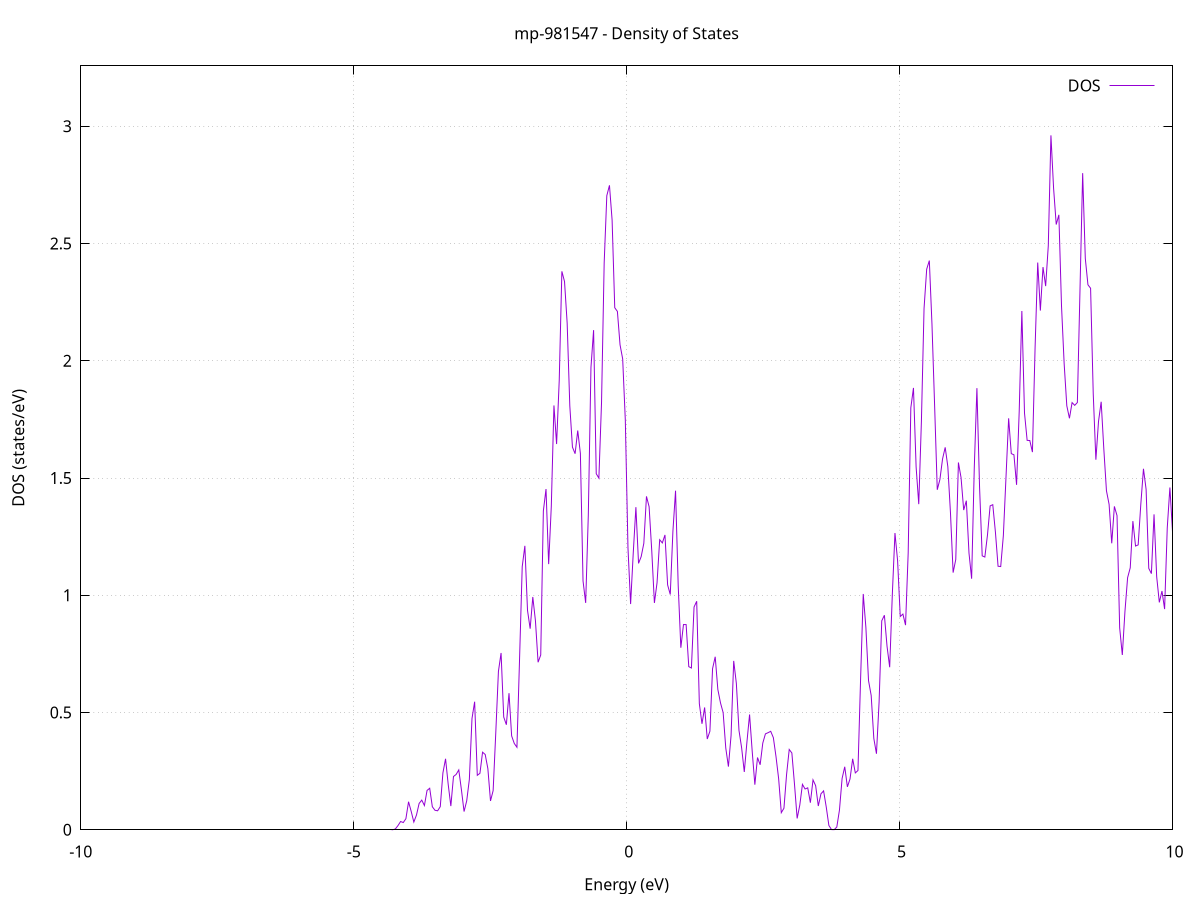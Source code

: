 set title 'mp-981547 - Density of States'
set xlabel 'Energy (eV)'
set ylabel 'DOS (states/eV)'
set grid
set xrange [-10:10]
set yrange [0:3.258]
set xzeroaxis lt -1
set terminal png size 800,600
set output 'mp-981547_dos_gnuplot.png'
plot '-' using 1:2 with lines title 'DOS'
-37.170200 0.000000
-37.121800 0.000000
-37.073400 0.000000
-37.024900 0.000000
-36.976500 0.000000
-36.928100 0.000000
-36.879600 0.000000
-36.831200 0.000000
-36.782800 0.000000
-36.734400 0.000000
-36.685900 0.000000
-36.637500 0.000000
-36.589100 0.000000
-36.540600 0.000000
-36.492200 0.000000
-36.443800 0.000000
-36.395300 0.000000
-36.346900 0.000000
-36.298500 0.000000
-36.250100 0.000000
-36.201600 0.000000
-36.153200 0.000000
-36.104800 0.000000
-36.056300 0.000000
-36.007900 0.000000
-35.959500 0.000000
-35.911000 0.000000
-35.862600 0.000000
-35.814200 0.000000
-35.765800 0.000000
-35.717300 0.000000
-35.668900 0.000000
-35.620500 0.000000
-35.572000 0.000000
-35.523600 0.000000
-35.475200 0.000000
-35.426700 0.000000
-35.378300 0.000000
-35.329900 0.000000
-35.281500 0.000000
-35.233000 0.000000
-35.184600 0.000000
-35.136200 0.000000
-35.087700 0.000000
-35.039300 0.000000
-34.990900 0.000000
-34.942400 0.000000
-34.894000 0.000000
-34.845600 0.000000
-34.797100 0.000000
-34.748700 0.000000
-34.700300 0.000000
-34.651900 0.000000
-34.603400 0.000000
-34.555000 0.000000
-34.506600 0.000000
-34.458100 0.000000
-34.409700 0.000000
-34.361300 0.000000
-34.312800 0.000000
-34.264400 0.000000
-34.216000 0.000000
-34.167600 0.000000
-34.119100 0.000000
-34.070700 0.000000
-34.022300 0.000000
-33.973800 0.000000
-33.925400 0.000000
-33.877000 0.000000
-33.828500 0.000000
-33.780100 0.000000
-33.731700 0.000000
-33.683300 0.000000
-33.634800 0.000000
-33.586400 0.000000
-33.538000 0.000000
-33.489500 0.000000
-33.441100 0.000000
-33.392700 0.000000
-33.344200 0.000000
-33.295800 0.000000
-33.247400 0.000000
-33.199000 0.000000
-33.150500 0.000000
-33.102100 0.000000
-33.053700 0.000000
-33.005200 0.000000
-32.956800 0.000000
-32.908400 0.000000
-32.859900 0.002200
-32.811500 0.101900
-32.763100 1.271900
-32.714700 6.368600
-32.666200 15.196900
-32.617800 13.984200
-32.569400 4.047000
-32.520900 0.318100
-32.472500 0.005800
-32.424100 0.000000
-32.375600 0.000000
-32.327200 0.000000
-32.278800 0.000000
-32.230300 0.000000
-32.181900 0.000000
-32.133500 0.000000
-32.085100 0.000000
-32.036600 0.000000
-31.988200 0.000000
-31.939800 0.000000
-31.891300 0.000000
-31.842900 0.000000
-31.794500 0.000000
-31.746000 0.000000
-31.697600 0.000000
-31.649200 0.000000
-31.600800 0.000000
-31.552300 0.000000
-31.503900 0.000000
-31.455500 0.000000
-31.407000 0.000000
-31.358600 0.000000
-31.310200 0.000000
-31.261700 0.000000
-31.213300 0.000000
-31.164900 0.000000
-31.116500 0.000000
-31.068000 0.000000
-31.019600 0.000000
-30.971200 0.000000
-30.922700 0.000000
-30.874300 0.000000
-30.825900 0.000000
-30.777400 0.000000
-30.729000 0.000000
-30.680600 0.000000
-30.632200 0.000000
-30.583700 0.000000
-30.535300 0.000000
-30.486900 0.000000
-30.438400 0.000000
-30.390000 0.000000
-30.341600 0.000000
-30.293100 0.000000
-30.244700 0.000000
-30.196300 0.000000
-30.147800 0.000000
-30.099400 0.000000
-30.051000 0.000000
-30.002600 0.000000
-29.954100 0.000000
-29.905700 0.000000
-29.857300 0.000000
-29.808800 0.000000
-29.760400 0.000000
-29.712000 0.000000
-29.663500 0.000000
-29.615100 0.000000
-29.566700 0.000000
-29.518300 0.000000
-29.469800 0.000000
-29.421400 0.000000
-29.373000 0.000000
-29.324500 0.000000
-29.276100 0.000000
-29.227700 0.000000
-29.179200 0.000000
-29.130800 0.000000
-29.082400 0.000000
-29.034000 0.000000
-28.985500 0.000000
-28.937100 0.000000
-28.888700 0.000000
-28.840200 0.000000
-28.791800 0.000000
-28.743400 0.000000
-28.694900 0.000000
-28.646500 0.000000
-28.598100 0.000000
-28.549700 0.000000
-28.501200 0.000000
-28.452800 0.000000
-28.404400 0.000000
-28.355900 0.000000
-28.307500 0.000000
-28.259100 0.000000
-28.210600 0.000000
-28.162200 0.000000
-28.113800 0.000000
-28.065300 0.000000
-28.016900 0.000000
-27.968500 0.000000
-27.920100 0.000000
-27.871600 0.000000
-27.823200 0.000000
-27.774800 0.000000
-27.726300 0.000000
-27.677900 0.000000
-27.629500 0.000000
-27.581000 0.000000
-27.532600 0.000000
-27.484200 0.000000
-27.435800 0.000000
-27.387300 0.000000
-27.338900 0.000000
-27.290500 0.000000
-27.242000 0.000000
-27.193600 0.000000
-27.145200 0.000000
-27.096700 0.000000
-27.048300 0.000000
-26.999900 0.000000
-26.951500 0.000000
-26.903000 0.000000
-26.854600 0.000000
-26.806200 0.000000
-26.757700 0.000000
-26.709300 0.000000
-26.660900 0.000000
-26.612400 0.000000
-26.564000 0.000000
-26.515600 0.000000
-26.467200 0.000000
-26.418700 0.000000
-26.370300 0.000000
-26.321900 0.000000
-26.273400 0.000000
-26.225000 0.000000
-26.176600 0.000000
-26.128100 0.000000
-26.079700 0.000000
-26.031300 0.000000
-25.982800 0.000000
-25.934400 0.000000
-25.886000 0.000000
-25.837600 0.000000
-25.789100 0.000000
-25.740700 0.000000
-25.692300 0.000000
-25.643800 0.000000
-25.595400 0.000000
-25.547000 0.000000
-25.498500 0.000000
-25.450100 0.000000
-25.401700 0.000000
-25.353300 0.000000
-25.304800 0.000000
-25.256400 0.000000
-25.208000 0.000000
-25.159500 0.000000
-25.111100 0.000000
-25.062700 0.000000
-25.014200 0.000000
-24.965800 0.000000
-24.917400 0.000000
-24.869000 0.000000
-24.820500 0.000000
-24.772100 0.000000
-24.723700 0.000000
-24.675200 0.000000
-24.626800 0.000000
-24.578400 0.000000
-24.529900 0.000000
-24.481500 0.000000
-24.433100 0.000000
-24.384700 0.000000
-24.336200 0.000000
-24.287800 0.000000
-24.239400 0.000000
-24.190900 0.000000
-24.142500 0.000000
-24.094100 0.000000
-24.045600 0.000000
-23.997200 0.000000
-23.948800 0.000000
-23.900400 0.000000
-23.851900 0.000000
-23.803500 0.000000
-23.755100 0.000000
-23.706600 0.000000
-23.658200 0.000000
-23.609800 0.000000
-23.561300 0.000000
-23.512900 0.000000
-23.464500 0.000000
-23.416000 0.000000
-23.367600 0.000000
-23.319200 0.000000
-23.270800 0.000000
-23.222300 0.000000
-23.173900 0.000000
-23.125500 0.000000
-23.077000 0.000000
-23.028600 0.000000
-22.980200 0.000000
-22.931700 0.000000
-22.883300 0.000000
-22.834900 0.000000
-22.786500 0.000000
-22.738000 0.000000
-22.689600 0.000000
-22.641200 0.000000
-22.592700 0.000000
-22.544300 0.000000
-22.495900 0.000000
-22.447400 0.000000
-22.399000 0.000000
-22.350600 0.000000
-22.302200 0.000000
-22.253700 0.000000
-22.205300 0.000000
-22.156900 0.000000
-22.108400 0.000000
-22.060000 0.000000
-22.011600 0.000000
-21.963100 0.000000
-21.914700 0.000000
-21.866300 0.000000
-21.817900 0.000000
-21.769400 0.000000
-21.721000 0.000000
-21.672600 0.000000
-21.624100 0.000000
-21.575700 0.000000
-21.527300 0.000000
-21.478800 0.000000
-21.430400 0.000000
-21.382000 0.000000
-21.333500 0.000000
-21.285100 0.000000
-21.236700 0.000000
-21.188300 0.000000
-21.139800 0.000000
-21.091400 0.000000
-21.043000 0.000000
-20.994500 0.000000
-20.946100 0.000000
-20.897700 0.000000
-20.849200 0.000000
-20.800800 0.000000
-20.752400 0.000000
-20.704000 0.000000
-20.655500 0.000000
-20.607100 0.000000
-20.558700 0.000000
-20.510200 0.000000
-20.461800 0.000000
-20.413400 0.000000
-20.364900 0.000000
-20.316500 0.000000
-20.268100 0.000000
-20.219700 0.000000
-20.171200 0.000000
-20.122800 0.000000
-20.074400 0.000000
-20.025900 0.000000
-19.977500 0.000000
-19.929100 0.000000
-19.880600 0.000000
-19.832200 0.000000
-19.783800 0.000000
-19.735400 0.000000
-19.686900 0.000000
-19.638500 0.000000
-19.590100 0.000000
-19.541600 0.000000
-19.493200 0.000000
-19.444800 0.000000
-19.396300 0.000000
-19.347900 0.000000
-19.299500 0.000000
-19.251000 0.000000
-19.202600 0.000000
-19.154200 0.000000
-19.105800 0.000000
-19.057300 0.000000
-19.008900 0.000000
-18.960500 0.000000
-18.912000 0.000000
-18.863600 0.000000
-18.815200 0.000000
-18.766700 0.000000
-18.718300 0.000000
-18.669900 0.000000
-18.621500 0.000000
-18.573000 0.000000
-18.524600 0.000000
-18.476200 0.000000
-18.427700 0.000000
-18.379300 0.000000
-18.330900 0.000000
-18.282400 0.000000
-18.234000 0.000000
-18.185600 0.000000
-18.137200 0.000000
-18.088700 0.000000
-18.040300 0.000000
-17.991900 0.000000
-17.943400 0.000000
-17.895000 0.000000
-17.846600 0.000000
-17.798100 0.000000
-17.749700 0.000000
-17.701300 0.000000
-17.652900 0.000000
-17.604400 0.000000
-17.556000 0.000000
-17.507600 0.000000
-17.459100 0.000000
-17.410700 0.000000
-17.362300 0.000000
-17.313800 0.000000
-17.265400 0.000000
-17.217000 0.000000
-17.168600 0.000000
-17.120100 0.000000
-17.071700 0.000000
-17.023300 0.000000
-16.974800 0.000000
-16.926400 0.000000
-16.878000 0.000000
-16.829500 0.000000
-16.781100 0.000000
-16.732700 0.000000
-16.684200 0.000000
-16.635800 0.000000
-16.587400 0.000000
-16.539000 0.000000
-16.490500 0.000000
-16.442100 0.000000
-16.393700 0.000000
-16.345200 0.000000
-16.296800 0.000000
-16.248400 0.000000
-16.199900 0.000000
-16.151500 0.000000
-16.103100 0.000000
-16.054700 0.000000
-16.006200 0.000000
-15.957800 0.000000
-15.909400 0.000000
-15.860900 0.000000
-15.812500 0.000000
-15.764100 0.000000
-15.715600 0.000000
-15.667200 0.000000
-15.618800 0.000000
-15.570400 0.000000
-15.521900 0.000000
-15.473500 0.000500
-15.425100 0.022600
-15.376600 0.279700
-15.328200 1.225800
-15.279800 3.022800
-15.231300 5.691100
-15.182900 7.363900
-15.134500 6.801300
-15.086100 5.397400
-15.037600 3.860100
-14.989200 3.324300
-14.940800 3.783000
-14.892300 4.392500
-14.843900 4.961000
-14.795500 5.029000
-14.747000 5.699800
-14.698600 8.148000
-14.650200 11.439900
-14.601700 11.700800
-14.553300 10.271800
-14.504900 8.682600
-14.456500 7.047000
-14.408000 4.407300
-14.359600 1.224600
-14.311200 0.110100
-14.262700 0.002500
-14.214300 0.000000
-14.165900 0.000000
-14.117400 0.000000
-14.069000 0.000000
-14.020600 0.000000
-13.972200 0.000000
-13.923700 0.000000
-13.875300 0.000000
-13.826900 0.000000
-13.778400 0.000000
-13.730000 0.000000
-13.681600 0.000000
-13.633100 0.000000
-13.584700 0.000000
-13.536300 0.000000
-13.487900 0.000000
-13.439400 0.000000
-13.391000 0.000000
-13.342600 0.000000
-13.294100 0.000000
-13.245700 0.000000
-13.197300 0.000000
-13.148800 0.000000
-13.100400 0.000000
-13.052000 0.000000
-13.003600 0.000000
-12.955100 0.000000
-12.906700 0.000000
-12.858300 0.000000
-12.809800 0.000000
-12.761400 0.000000
-12.713000 0.000000
-12.664500 0.000000
-12.616100 0.000000
-12.567700 0.000000
-12.519200 0.000000
-12.470800 0.000000
-12.422400 0.000000
-12.374000 0.000000
-12.325500 0.000000
-12.277100 0.000000
-12.228700 0.000000
-12.180200 0.000000
-12.131800 0.000000
-12.083400 0.000000
-12.034900 0.000000
-11.986500 0.000000
-11.938100 0.000000
-11.889700 0.000000
-11.841200 0.000000
-11.792800 0.000000
-11.744400 0.000000
-11.695900 0.000000
-11.647500 0.000000
-11.599100 0.000000
-11.550600 0.000000
-11.502200 0.000000
-11.453800 0.000000
-11.405400 0.000000
-11.356900 0.000000
-11.308500 0.000000
-11.260100 0.000000
-11.211600 0.000000
-11.163200 0.000000
-11.114800 0.000000
-11.066300 0.000000
-11.017900 0.000000
-10.969500 0.000000
-10.921100 0.000000
-10.872600 0.000000
-10.824200 0.000000
-10.775800 0.000000
-10.727300 0.000000
-10.678900 0.000000
-10.630500 0.000000
-10.582000 0.000000
-10.533600 0.000000
-10.485200 0.000000
-10.436700 0.000000
-10.388300 0.000000
-10.339900 0.000000
-10.291500 0.000000
-10.243000 0.000000
-10.194600 0.000000
-10.146200 0.000000
-10.097700 0.000000
-10.049300 0.000000
-10.000900 0.000000
-9.952400 0.000000
-9.904000 0.000000
-9.855600 0.000000
-9.807200 0.000000
-9.758700 0.000000
-9.710300 0.000000
-9.661900 0.000000
-9.613400 0.000000
-9.565000 0.000000
-9.516600 0.000000
-9.468100 0.000000
-9.419700 0.000000
-9.371300 0.000000
-9.322900 0.000000
-9.274400 0.000000
-9.226000 0.000000
-9.177600 0.000000
-9.129100 0.000000
-9.080700 0.000000
-9.032300 0.000000
-8.983800 0.000000
-8.935400 0.000000
-8.887000 0.000000
-8.838600 0.000000
-8.790100 0.000000
-8.741700 0.000000
-8.693300 0.000000
-8.644800 0.000000
-8.596400 0.000000
-8.548000 0.000000
-8.499500 0.000000
-8.451100 0.000000
-8.402700 0.000000
-8.354300 0.000000
-8.305800 0.000000
-8.257400 0.000000
-8.209000 0.000000
-8.160500 0.000000
-8.112100 0.000000
-8.063700 0.000000
-8.015200 0.000000
-7.966800 0.000000
-7.918400 0.000000
-7.869900 0.000000
-7.821500 0.000000
-7.773100 0.000000
-7.724700 0.000000
-7.676200 0.000000
-7.627800 0.000000
-7.579400 0.000000
-7.530900 0.000000
-7.482500 0.000000
-7.434100 0.000000
-7.385600 0.000000
-7.337200 0.000000
-7.288800 0.000000
-7.240400 0.000000
-7.191900 0.000000
-7.143500 0.000000
-7.095100 0.000000
-7.046600 0.000000
-6.998200 0.000000
-6.949800 0.000000
-6.901300 0.000000
-6.852900 0.000000
-6.804500 0.000000
-6.756100 0.000000
-6.707600 0.000000
-6.659200 0.000000
-6.610800 0.000000
-6.562300 0.000000
-6.513900 0.000000
-6.465500 0.000000
-6.417000 0.000000
-6.368600 0.000000
-6.320200 0.000000
-6.271800 0.000000
-6.223300 0.000000
-6.174900 0.000000
-6.126500 0.000000
-6.078000 0.000000
-6.029600 0.000000
-5.981200 0.000000
-5.932700 0.000000
-5.884300 0.000000
-5.835900 0.000000
-5.787400 0.000000
-5.739000 0.000000
-5.690600 0.000000
-5.642200 0.000000
-5.593700 0.000000
-5.545300 0.000000
-5.496900 0.000000
-5.448400 0.000000
-5.400000 0.000000
-5.351600 0.000000
-5.303100 0.000000
-5.254700 0.000000
-5.206300 0.000000
-5.157900 0.000000
-5.109400 0.000000
-5.061000 0.000000
-5.012600 0.000000
-4.964100 0.000000
-4.915700 0.000000
-4.867300 0.000000
-4.818800 0.000000
-4.770400 0.000000
-4.722000 0.000000
-4.673600 0.000000
-4.625100 0.000000
-4.576700 0.000000
-4.528300 0.000000
-4.479800 0.000000
-4.431400 0.000000
-4.383000 0.000000
-4.334500 0.000000
-4.286100 0.000100
-4.237700 0.003300
-4.189300 0.017800
-4.140800 0.035300
-4.092400 0.030800
-4.044000 0.047300
-3.995500 0.119600
-3.947100 0.078400
-3.898700 0.033000
-3.850200 0.063000
-3.801800 0.112400
-3.753400 0.126500
-3.704900 0.103400
-3.656500 0.167800
-3.608100 0.177100
-3.559700 0.098200
-3.511200 0.083100
-3.462800 0.081000
-3.414400 0.098600
-3.365900 0.242600
-3.317500 0.302800
-3.269100 0.193600
-3.220600 0.101100
-3.172200 0.227200
-3.123800 0.236000
-3.075400 0.255300
-3.026900 0.170600
-2.978500 0.077700
-2.930100 0.123200
-2.881600 0.214700
-2.833200 0.474300
-2.784800 0.546200
-2.736300 0.232200
-2.687900 0.240800
-2.639500 0.330900
-2.591100 0.321000
-2.542600 0.261100
-2.494200 0.123000
-2.445800 0.167100
-2.397300 0.414800
-2.348900 0.675600
-2.300500 0.754000
-2.252000 0.480900
-2.203600 0.448000
-2.155200 0.582700
-2.106800 0.400300
-2.058300 0.368000
-2.009900 0.351900
-1.961500 0.731200
-1.913000 1.122300
-1.864600 1.211000
-1.816200 0.935900
-1.767700 0.857600
-1.719300 0.992800
-1.670900 0.891700
-1.622500 0.714500
-1.574000 0.745400
-1.525600 1.360000
-1.477200 1.453200
-1.428700 1.133100
-1.380300 1.379700
-1.331900 1.809700
-1.283400 1.645200
-1.235000 1.916600
-1.186600 2.381700
-1.138100 2.338300
-1.089700 2.160800
-1.041300 1.807800
-0.992900 1.632100
-0.944400 1.603900
-0.896000 1.702700
-0.847600 1.605500
-0.799100 1.061500
-0.750700 0.967600
-0.702300 1.341100
-0.653800 1.971500
-0.605400 2.131000
-0.557000 1.518600
-0.508600 1.499700
-0.460100 1.822600
-0.411700 2.417200
-0.363300 2.704500
-0.314800 2.748600
-0.266400 2.600400
-0.218000 2.226500
-0.169500 2.210800
-0.121100 2.068700
-0.072700 2.008000
-0.024300 1.746800
0.024200 1.202600
0.072600 0.962800
0.121000 1.180400
0.169500 1.376000
0.217900 1.136200
0.266300 1.165000
0.314800 1.221800
0.363200 1.422000
0.411600 1.377900
0.460000 1.190200
0.508500 0.967500
0.556900 1.053400
0.605300 1.237000
0.653800 1.223400
0.702200 1.257500
0.750600 1.044400
0.799100 1.003400
0.847500 1.272900
0.895900 1.446200
0.944400 1.042500
0.992800 0.776400
1.041200 0.875100
1.089600 0.875200
1.138100 0.695700
1.186500 0.689900
1.234900 0.950100
1.283400 0.974700
1.331800 0.537700
1.380200 0.452100
1.428700 0.521600
1.477100 0.387100
1.525500 0.420500
1.573900 0.687100
1.622400 0.737900
1.670800 0.598200
1.719200 0.541300
1.767700 0.499900
1.816100 0.348500
1.864500 0.269300
1.913000 0.402000
1.961400 0.720300
2.009800 0.624400
2.058200 0.423500
2.106700 0.349300
2.155100 0.246700
2.203500 0.374000
2.252000 0.491700
2.300400 0.334000
2.348800 0.192200
2.397300 0.308200
2.445700 0.277200
2.494100 0.369800
2.542500 0.409100
2.591000 0.414100
2.639400 0.419900
2.687800 0.392900
2.736300 0.312000
2.784700 0.217600
2.833100 0.072900
2.881600 0.091800
2.930000 0.235800
2.978400 0.342500
3.026900 0.327500
3.075300 0.193200
3.123700 0.048400
3.172100 0.105200
3.220600 0.193600
3.269000 0.174000
3.317400 0.178900
3.365900 0.115500
3.414300 0.212800
3.462700 0.187900
3.511200 0.101400
3.559600 0.153400
3.608000 0.165900
3.656400 0.097500
3.704900 0.018300
3.753300 0.000800
3.801700 0.000400
3.850200 0.011700
3.898600 0.083900
3.947000 0.218600
3.995500 0.268700
4.043900 0.183000
4.092300 0.216700
4.140700 0.302800
4.189200 0.242600
4.237600 0.252700
4.286000 0.644100
4.334500 1.005700
4.382900 0.862700
4.431300 0.636100
4.479800 0.573000
4.528200 0.389600
4.576600 0.324300
4.625000 0.545800
4.673500 0.891300
4.721900 0.915000
4.770300 0.782700
4.818800 0.693300
4.867200 1.003500
4.915600 1.265600
4.964100 1.147000
5.012500 0.909700
5.060900 0.920000
5.109300 0.872800
5.157800 1.180100
5.206200 1.799900
5.254600 1.884500
5.303100 1.547400
5.351500 1.388800
5.399900 1.740600
5.448400 2.223500
5.496800 2.390900
5.545200 2.427600
5.593700 2.155400
5.642100 1.808400
5.690500 1.450100
5.738900 1.493900
5.787400 1.581600
5.835800 1.631000
5.884200 1.548500
5.932700 1.350700
5.981100 1.096800
6.029500 1.152800
6.078000 1.566400
6.126400 1.501700
6.174800 1.363600
6.223200 1.403600
6.271700 1.180400
6.320100 1.070700
6.368500 1.543300
6.417000 1.883500
6.465400 1.461500
6.513800 1.168300
6.562300 1.163200
6.610700 1.258000
6.659100 1.381400
6.707500 1.386500
6.756000 1.269200
6.804400 1.124000
6.852800 1.122600
6.901300 1.254600
6.949700 1.503900
6.998100 1.754800
7.046600 1.604200
7.095000 1.599300
7.143400 1.471200
7.191800 1.785200
7.240300 2.212600
7.288700 1.777400
7.337100 1.660800
7.385600 1.660200
7.434000 1.610700
7.482400 2.053900
7.530900 2.419100
7.579300 2.214300
7.627700 2.399900
7.676200 2.318700
7.724600 2.490500
7.773000 2.961600
7.821400 2.736700
7.869900 2.581400
7.918300 2.622700
7.966700 2.234800
8.015200 1.987600
8.063600 1.808400
8.112000 1.755000
8.160500 1.821900
8.208900 1.810200
8.257300 1.822300
8.305700 2.306300
8.354200 2.800400
8.402600 2.436500
8.451000 2.324400
8.499500 2.309500
8.547900 1.860400
8.596300 1.578200
8.644800 1.741800
8.693200 1.825500
8.741600 1.624900
8.790000 1.446000
8.838500 1.387900
8.886900 1.221700
8.935300 1.379200
8.983800 1.339800
9.032200 0.861400
9.080600 0.745500
9.129100 0.931400
9.177500 1.075200
9.225900 1.117300
9.274300 1.316500
9.322800 1.210200
9.371200 1.215000
9.419600 1.389000
9.468100 1.539600
9.516500 1.451800
9.564900 1.115100
9.613400 1.092500
9.661800 1.345300
9.710200 1.079600
9.758700 0.969800
9.807100 1.018300
9.855500 0.941200
9.903900 1.287200
9.952400 1.459800
10.000800 1.268600
10.049200 1.223600
10.097700 1.004400
10.146100 0.952500
10.194500 1.417500
10.243000 1.528800
10.291400 1.033900
10.339800 0.974300
10.388200 1.207400
10.436700 1.460000
10.485100 1.953100
10.533500 2.425100
10.582000 2.375400
10.630400 2.387200
10.678800 1.969400
10.727300 1.539100
10.775700 2.024300
10.824100 2.197100
10.872500 1.847400
10.921000 1.606000
10.969400 1.337700
11.017800 0.994200
11.066300 0.848200
11.114700 1.068700
11.163100 1.255400
11.211600 1.199100
11.260000 0.850000
11.308400 0.929200
11.356800 0.930300
11.405300 1.066900
11.453700 0.937900
11.502100 1.089500
11.550600 1.519100
11.599000 1.441100
11.647400 1.463900
11.695900 1.632100
11.744300 1.842400
11.792700 1.341100
11.841200 0.927700
11.889600 1.095500
11.938000 1.127600
11.986400 1.078100
12.034900 0.850900
12.083300 0.845600
12.131700 0.630900
12.180200 0.517500
12.228600 0.532200
12.277000 0.446900
12.325500 0.272500
12.373900 0.222400
12.422300 0.554600
12.470700 0.847600
12.519200 0.956100
12.567600 1.077800
12.616000 0.715100
12.664500 0.526800
12.712900 0.681900
12.761300 0.960400
12.809800 0.943800
12.858200 0.756000
12.906600 0.879200
12.955000 1.039900
13.003500 1.035400
13.051900 1.178000
13.100300 1.382100
13.148800 1.230800
13.197200 1.047700
13.245600 0.913000
13.294100 1.002100
13.342500 0.911000
13.390900 0.787700
13.439300 0.898800
13.487800 0.972000
13.536200 0.860300
13.584600 1.171300
13.633100 1.656600
13.681500 1.584900
13.729900 1.250700
13.778400 1.418100
13.826800 1.734400
13.875200 1.385000
13.923600 1.029900
13.972100 0.934600
14.020500 0.988000
14.068900 1.092200
14.117400 1.398800
14.165800 1.635200
14.214200 1.275700
14.262700 1.084900
14.311100 1.111000
14.359500 0.956600
14.408000 0.984100
14.456400 1.206600
14.504800 1.466700
14.553200 2.012700
14.601700 1.997000
14.650100 1.311800
14.698500 0.765300
14.747000 0.831300
14.795400 0.999400
14.843800 1.122500
14.892300 1.089200
14.940700 0.964300
14.989100 1.204400
15.037500 1.295200
15.086000 1.034500
15.134400 1.043500
15.182800 1.129700
15.231300 1.284700
15.279700 1.073500
15.328100 1.205600
15.376600 1.158900
15.425000 0.954700
15.473400 1.135300
15.521800 1.055900
15.570300 1.129600
15.618700 1.576400
15.667100 1.710100
15.715600 1.385700
15.764000 1.101700
15.812400 1.216700
15.860900 1.125500
15.909300 0.992500
15.957700 1.125000
16.006100 1.338700
16.054600 1.330500
16.103000 1.014300
16.151400 0.975900
16.199900 0.989700
16.248300 1.151900
16.296700 1.182100
16.345200 1.075100
16.393600 1.507000
16.442000 1.864400
16.490500 1.826600
16.538900 1.581400
16.587300 1.403900
16.635700 1.599000
16.684200 1.788900
16.732600 1.323900
16.781000 0.825000
16.829500 1.063600
16.877900 1.095100
16.926300 0.691700
16.974800 0.909000
17.023200 1.207400
17.071600 1.083100
17.120000 0.868400
17.168500 0.728500
17.216900 1.203300
17.265300 1.544800
17.313800 1.618800
17.362200 1.727100
17.410600 1.215500
17.459100 0.825200
17.507500 0.804500
17.555900 0.802200
17.604300 0.906100
17.652800 1.073100
17.701200 0.937000
17.749600 0.558700
17.798100 0.428200
17.846500 0.464100
17.894900 0.602800
17.943400 0.711200
17.991800 0.836400
18.040200 0.998000
18.088600 0.962400
18.137100 0.807100
18.185500 0.957800
18.233900 1.048600
18.282400 1.124300
18.330800 1.194300
18.379200 1.279000
18.427700 0.992000
18.476100 0.600900
18.524500 0.728600
18.573000 1.279600
18.621400 1.585300
18.669800 1.412200
18.718200 1.298900
18.766700 1.507300
18.815100 1.714300
18.863500 1.643600
18.912000 1.423400
18.960400 1.668800
19.008800 1.629000
19.057300 1.755900
19.105700 1.984000
19.154100 1.990200
19.202500 1.713500
19.251000 1.337900
19.299400 1.451400
19.347800 1.636900
19.396300 1.527900
19.444700 1.776800
19.493100 2.392800
19.541600 2.253700
19.590000 1.608200
19.638400 1.584200
19.686800 1.434500
19.735300 1.520200
19.783700 1.793400
19.832100 1.691200
19.880600 1.782500
19.929000 1.971500
19.977400 1.450100
20.025900 1.236600
20.074300 1.393400
20.122700 1.685700
20.171100 2.219600
20.219600 2.024100
20.268000 1.818000
20.316400 1.911700
20.364900 1.917200
20.413300 1.787200
20.461700 1.575000
20.510200 1.342300
20.558600 1.388400
20.607000 1.742700
20.655400 1.984200
20.703900 1.539300
20.752300 1.456500
20.800700 1.532100
20.849200 1.309400
20.897600 1.120000
20.946000 1.084600
20.994500 1.098700
21.042900 0.925400
21.091300 0.841800
21.139800 1.004700
21.188200 1.689400
21.236600 2.196500
21.285000 1.603600
21.333500 1.363800
21.381900 1.477900
21.430300 1.176900
21.478800 0.901100
21.527200 1.117400
21.575600 1.292600
21.624100 1.328700
21.672500 1.357700
21.720900 1.692200
21.769300 1.768600
21.817800 1.643400
21.866200 1.632600
21.914600 1.411600
21.963100 1.111100
22.011500 0.980700
22.059900 1.179300
22.108400 1.338500
22.156800 1.444400
22.205200 1.881400
22.253600 1.630200
22.302100 1.219000
22.350500 1.025500
22.398900 1.130700
22.447400 1.180200
22.495800 1.529600
22.544200 1.630300
22.592700 1.359500
22.641100 1.374900
22.689500 1.647600
22.737900 1.801000
22.786400 2.327000
22.834800 2.379400
22.883200 1.589300
22.931700 1.141700
22.980100 1.141500
23.028500 1.374200
23.077000 1.929000
23.125400 2.244000
23.173800 2.570100
23.222300 2.347900
23.270700 1.346900
23.319100 1.021800
23.367500 1.207200
23.416000 1.188000
23.464400 1.171900
23.512800 1.503900
23.561300 1.513700
23.609700 1.127600
23.658100 1.068700
23.706600 1.372900
23.755000 1.248500
23.803400 1.247200
23.851800 1.643200
23.900300 1.538600
23.948700 1.539400
23.997100 2.059900
24.045600 2.002500
24.094000 1.686700
24.142400 1.220600
24.190900 1.103100
24.239300 1.450800
24.287700 1.606000
24.336100 1.951700
24.384600 1.819900
24.433000 1.287000
24.481400 1.309900
24.529900 1.407600
24.578300 1.535700
24.626700 1.710200
24.675200 1.612200
24.723600 1.718300
24.772000 1.954800
24.820400 1.868500
24.868900 1.709000
24.917300 1.816000
24.965700 1.851100
25.014200 1.828200
25.062600 1.833900
25.111000 1.656300
25.159500 1.376700
25.207900 1.438000
25.256300 1.746600
25.304800 2.317100
25.353200 2.305900
25.401600 1.479000
25.450000 1.295400
25.498500 1.648500
25.546900 1.659200
25.595300 1.724800
25.643800 1.702500
25.692200 1.113500
25.740600 0.996800
25.789100 1.296700
25.837500 1.596100
25.885900 1.822800
25.934300 1.775300
25.982800 1.613100
26.031200 1.395900
26.079600 1.063700
26.128100 0.954300
26.176500 1.105000
26.224900 1.518100
26.273400 1.523000
26.321800 1.518400
26.370200 1.805900
26.418600 2.133700
26.467100 2.264900
26.515500 2.346000
26.563900 2.014900
26.612400 1.584700
26.660800 1.580000
26.709200 1.912300
26.757700 1.862200
26.806100 2.285600
26.854500 2.702900
26.902900 2.088800
26.951400 1.296900
26.999800 1.174200
27.048200 1.558700
27.096700 1.833000
27.145100 1.780500
27.193500 1.609200
27.242000 1.560600
27.290400 1.496500
27.338800 1.476600
27.387300 1.393000
27.435700 1.542900
27.484100 1.976300
27.532500 2.061400
27.581000 1.762700
27.629400 1.936700
27.677800 2.160800
27.726300 2.520000
27.774700 2.028300
27.823100 1.557000
27.871600 1.698500
27.920000 2.046000
27.968400 1.646700
28.016800 1.455300
28.065300 1.525400
28.113700 1.565100
28.162100 1.410900
28.210600 1.329400
28.259000 1.449300
28.307400 1.321800
28.355900 1.652500
28.404300 1.635300
28.452700 1.293300
28.501100 1.191500
28.549600 1.276500
28.598000 1.640500
28.646400 1.915500
28.694900 2.096100
28.743300 2.291900
28.791700 2.057100
28.840200 1.913600
28.888600 2.157200
28.937000 2.041100
28.985400 1.628800
29.033900 1.461200
29.082300 1.682700
29.130700 1.825100
29.179200 1.663000
29.227600 1.637300
29.276000 1.744100
29.324500 1.564000
29.372900 1.491400
29.421300 1.670600
29.469700 1.558600
29.518200 1.669900
29.566600 1.610200
29.615000 1.645200
29.663500 1.306800
29.711900 1.326000
29.760300 1.420000
29.808800 1.430600
29.857200 1.621200
29.905600 1.829100
29.954100 2.430300
30.002500 2.024600
30.050900 1.509100
30.099300 2.098100
30.147800 2.534900
30.196200 2.207000
30.244600 1.691700
30.293100 1.295900
30.341500 1.315200
30.389900 1.626300
30.438400 2.131200
30.486800 2.174600
30.535200 1.712000
30.583600 1.740500
30.632100 2.070500
30.680500 1.837000
30.728900 1.692800
30.777400 2.011700
30.825800 2.128800
30.874200 2.177900
30.922700 2.081200
30.971100 1.519100
31.019500 1.177200
31.067900 1.164300
31.116400 1.336700
31.164800 1.460000
31.213200 1.499000
31.261700 1.301100
31.310100 1.023500
31.358500 1.074000
31.407000 1.530100
31.455400 1.623900
31.503800 1.504100
31.552200 2.076400
31.600700 2.786100
31.649100 2.610100
31.697500 2.170400
31.746000 1.844200
31.794400 1.552200
31.842800 1.797600
31.891300 1.509800
31.939700 1.073000
31.988100 1.057500
32.036600 1.334900
32.085000 1.449800
32.133400 1.406700
32.181800 1.472500
32.230300 1.873200
32.278700 2.334300
32.327100 2.005400
32.375600 1.853300
32.424000 1.693800
32.472400 1.412200
32.520900 1.619800
32.569300 2.087200
32.617700 1.969900
32.666100 2.278700
32.714600 2.882000
32.763000 2.833700
32.811400 2.273600
32.859900 2.203500
32.908300 2.034400
32.956700 1.671700
33.005200 1.448800
33.053600 1.531900
33.102000 1.463500
33.150400 1.783100
33.198900 2.202600
33.247300 2.214700
33.295700 1.558100
33.344200 1.755400
33.392600 2.220200
33.441000 1.908100
33.489500 1.856100
33.537900 1.412200
33.586300 1.252700
33.634700 1.691800
33.683200 1.895200
33.731600 2.047400
33.780000 2.539000
33.828500 2.123700
33.876900 1.403200
33.925300 1.370300
33.973800 1.556000
34.022200 1.238600
34.070600 1.375500
34.119100 1.925900
34.167500 1.681500
34.215900 1.639700
34.264300 2.043800
34.312800 1.727600
34.361200 1.350400
34.409600 1.307900
34.458100 1.285600
34.506500 1.420200
34.554900 1.645900
34.603400 1.887900
34.651800 1.965400
34.700200 2.535500
34.748600 2.645300
34.797100 2.198700
34.845500 1.872500
34.893900 2.052100
34.942400 2.340100
34.990800 2.032500
35.039200 1.980900
35.087700 1.935100
35.136100 1.848200
35.184500 2.130000
35.232900 2.826300
35.281400 2.888800
35.329800 2.369500
35.378200 1.814300
35.426700 1.910200
35.475100 2.519800
35.523500 2.629300
35.572000 1.824800
35.620400 1.559700
35.668800 1.666800
35.717200 1.394300
35.765700 1.140800
35.814100 1.598900
35.862500 1.641300
35.911000 1.488400
35.959400 1.668900
36.007800 2.020000
36.056300 1.987600
36.104700 1.924100
36.153100 2.081600
36.201500 2.060100
36.250000 2.050500
36.298400 2.005800
36.346800 1.876300
36.395300 2.151600
36.443700 1.934700
36.492100 1.846800
36.540600 2.521400
36.589000 2.825100
36.637400 2.445400
36.685900 1.571400
36.734300 1.570300
36.782700 1.564100
36.831100 1.096900
36.879600 1.118900
36.928000 1.525800
36.976400 1.518700
37.024900 1.344400
37.073300 1.426300
37.121700 1.700700
37.170200 2.291500
37.218600 2.130400
37.267000 1.949000
37.315400 2.012500
37.363900 1.529600
37.412300 1.501600
37.460700 1.844500
37.509200 2.028700
37.557600 1.764300
37.606000 1.585400
37.654500 1.636000
37.702900 1.795000
37.751300 2.382900
37.799700 2.431500
37.848200 2.140600
37.896600 1.963600
37.945000 1.648500
37.993500 1.480800
38.041900 2.351100
38.090300 2.937800
38.138800 2.289900
38.187200 2.117800
38.235600 2.014700
38.284000 1.856700
38.332500 1.961000
38.380900 1.593500
38.429300 1.611700
38.477800 2.112400
38.526200 1.925800
38.574600 1.856500
38.623100 1.899600
38.671500 1.942100
38.719900 2.191000
38.768400 2.229600
38.816800 1.950800
38.865200 1.813000
38.913600 1.353000
38.962100 1.374200
39.010500 2.054300
39.058900 1.875200
39.107400 1.580300
39.155800 1.153800
39.204200 1.163100
39.252700 1.333900
39.301100 1.695100
39.349500 2.030000
39.397900 1.929900
39.446400 1.984900
39.494800 2.114400
39.543200 2.204600
39.591700 2.351400
39.640100 2.235000
39.688500 1.757200
39.737000 1.715000
39.785400 1.789100
39.833800 2.138700
39.882200 2.518100
39.930700 2.228600
39.979100 1.514000
40.027500 1.769700
40.076000 2.107500
40.124400 1.896600
40.172800 1.975600
40.221300 2.420300
40.269700 2.634900
40.318100 2.186500
40.366500 1.582100
40.415000 1.181900
40.463400 1.651800
40.511800 1.913000
40.560300 1.832600
40.608700 1.701100
40.657100 1.834300
40.705600 2.181000
40.754000 2.156000
40.802400 2.224500
40.850900 1.970400
40.899300 1.915900
40.947700 2.019000
40.996100 2.073500
41.044600 1.902600
41.093000 2.063600
41.141400 2.491400
41.189900 2.574700
41.238300 2.064600
41.286700 1.664500
41.335200 1.574900
41.383600 1.743500
41.432000 1.762000
41.480400 1.699900
41.528900 1.586400
41.577300 1.767100
41.625700 1.963100
41.674200 1.915300
41.722600 1.847000
41.771000 1.501900
41.819500 1.626400
41.867900 1.682200
41.916300 2.006000
41.964700 2.520200
42.013200 2.680700
42.061600 2.001200
42.110000 1.569300
42.158500 1.699700
42.206900 2.089600
42.255300 2.204500
42.303800 2.219800
42.352200 2.437600
42.400600 2.118900
42.449000 1.936000
42.497500 1.826100
42.545900 2.061000
42.594300 2.240900
42.642800 2.198400
42.691200 2.437000
42.739600 2.520200
42.788100 2.222300
42.836500 1.860900
42.884900 1.860700
42.933300 1.816100
42.981800 1.794900
43.030200 1.556300
43.078600 2.019300
43.127100 2.557400
43.175500 2.277700
43.223900 2.011900
43.272400 1.692700
43.320800 1.610000
43.369200 1.904300
43.417700 1.844100
43.466100 2.210500
43.514500 2.294900
43.562900 2.300500
43.611400 2.602500
43.659800 3.070100
43.708200 2.284800
43.756700 1.553800
43.805100 1.980300
43.853500 2.201400
43.902000 2.054500
43.950400 2.026000
43.998800 1.847800
44.047200 1.519100
44.095700 1.520900
44.144100 1.817600
44.192500 2.229900
44.241000 2.057100
44.289400 2.201300
44.337800 2.248600
44.386300 2.335300
44.434700 2.053300
44.483100 1.484800
44.531500 1.705200
44.580000 2.182800
44.628400 2.377700
44.676800 2.276800
44.725300 2.119900
44.773700 1.792100
44.822100 1.688300
44.870600 2.206700
44.919000 2.527700
44.967400 2.288300
45.015800 1.901400
45.064300 1.535600
45.112700 2.085700
45.161100 2.433300
45.209600 1.856900
45.258000 1.729100
45.306400 1.877500
45.354900 1.558400
45.403300 1.676600
45.451700 2.169000
45.500200 2.341500
45.548600 1.865000
45.597000 1.784200
45.645400 2.070600
45.693900 1.899600
45.742300 2.164900
45.790700 2.884200
45.839200 2.797600
45.887600 2.168800
45.936000 1.921200
45.984500 1.717500
46.032900 1.464800
46.081300 1.864800
46.129700 2.375900
46.178200 2.097100
46.226600 1.797300
46.275000 1.685800
46.323500 1.730800
46.371900 1.733200
46.420300 1.910800
46.468800 2.052900
46.517200 2.344400
46.565600 2.615700
46.614000 2.285200
46.662500 1.859900
46.710900 2.037200
46.759300 1.989400
46.807800 2.271400
46.856200 2.249300
46.904600 2.209400
46.953100 2.415100
47.001500 2.176100
47.049900 1.651000
47.098300 1.661200
47.146800 1.986300
47.195200 1.973500
47.243600 2.008600
47.292100 1.917500
47.340500 1.856800
47.388900 2.373700
47.437400 2.659600
47.485800 2.741900
47.534200 2.723600
47.582700 2.080900
47.631100 1.682600
47.679500 1.916000
47.727900 2.446800
47.776400 2.193500
47.824800 1.951300
47.873200 2.042200
47.921700 1.699700
47.970100 1.687600
48.018500 1.852000
48.067000 1.706600
48.115400 1.729000
48.163800 1.987900
48.212200 2.229300
48.260700 2.610500
48.309100 2.529600
48.357500 1.937500
48.406000 2.339800
48.454400 2.599000
48.502800 2.420200
48.551300 1.965100
48.599700 2.047100
48.648100 1.977400
48.696500 1.798500
48.745000 1.685800
48.793400 1.855100
48.841800 2.043500
48.890300 1.698100
48.938700 1.895000
48.987100 2.223000
49.035600 2.450900
49.084000 2.588300
49.132400 2.767900
49.180800 2.845600
49.229300 2.604700
49.277700 2.706100
49.326100 2.555800
49.374600 2.076100
49.423000 1.829400
49.471400 2.020700
49.519900 2.155500
49.568300 2.071700
49.616700 1.751000
49.665200 1.429800
49.713600 1.429300
49.762000 1.867300
49.810400 2.243400
49.858900 2.232600
49.907300 2.391300
49.955700 2.969500
50.004200 2.992400
50.052600 2.393700
50.101000 1.814100
50.149500 1.808800
50.197900 2.185600
50.246300 1.775300
50.294700 1.581400
50.343200 1.822100
50.391600 2.002300
50.440000 2.149400
50.488500 2.132700
50.536900 2.199500
50.585300 2.531100
50.633800 2.350100
50.682200 2.216400
50.730600 2.132600
50.779000 1.588000
50.827500 1.286000
50.875900 1.912200
50.924300 2.565900
50.972800 2.264300
51.021200 1.805000
51.069600 1.412600
51.118100 1.258200
51.166500 1.781200
51.214900 1.881500
51.263300 1.881200
51.311800 2.048000
51.360200 2.100200
51.408600 1.837000
51.457100 1.813700
51.505500 1.844900
51.553900 2.253200
51.602400 2.412900
51.650800 1.849000
51.699200 1.748600
51.747600 1.842300
51.796100 2.033500
51.844500 1.788200
51.892900 1.353800
51.941400 1.694300
51.989800 2.207900
52.038200 2.165100
52.086700 1.910600
52.135100 1.926000
52.183500 2.116000
52.232000 2.049200
52.280400 2.013700
52.328800 1.849000
52.377200 1.429600
52.425700 1.267700
52.474100 1.360200
52.522500 1.432300
52.571000 1.373400
52.619400 1.455000
52.667800 1.186000
52.716300 1.016700
52.764700 1.108900
52.813100 1.069800
52.861500 1.130900
52.910000 1.029200
52.958400 0.796100
53.006800 0.742300
53.055300 0.950300
53.103700 0.807300
53.152100 0.662000
53.200600 0.755600
53.249000 0.544700
53.297400 0.409500
53.345800 0.746600
53.394300 0.978200
53.442700 0.788800
53.491100 0.572100
53.539600 0.525500
53.588000 0.605800
53.636400 0.456400
53.684900 0.336300
53.733300 0.526900
53.781700 0.515500
53.830100 0.263000
53.878600 0.119000
53.927000 0.069600
53.975400 0.164200
54.023900 0.319500
54.072300 0.299900
54.120700 0.114100
54.169200 0.011800
54.217600 0.002200
54.266000 0.017400
54.314500 0.030200
54.362900 0.019800
54.411300 0.063800
54.459700 0.108300
54.508200 0.052900
54.556600 0.006500
54.605000 0.000200
54.653500 0.000000
54.701900 0.000300
54.750300 0.006100
54.798800 0.026600
54.847200 0.023100
54.895600 0.004000
54.944000 0.000100
54.992500 0.000000
55.040900 0.000000
55.089300 0.000000
55.137800 0.000000
55.186200 0.000300
55.234600 0.007900
55.283100 0.046100
55.331500 0.053300
55.379900 0.012300
55.428300 0.000500
55.476800 0.000000
55.525200 0.000000
55.573600 0.000000
55.622100 0.000000
55.670500 0.000000
55.718900 0.000000
55.767400 0.000000
55.815800 0.000000
55.864200 0.000000
55.912600 0.000000
55.961100 0.000000
56.009500 0.000000
56.057900 0.000000
56.106400 0.000000
56.154800 0.000000
56.203200 0.000000
56.251700 0.000000
56.300100 0.000000
56.348500 0.000000
56.397000 0.000000
56.445400 0.000000
56.493800 0.000000
56.542200 0.000000
56.590700 0.000000
56.639100 0.000000
56.687500 0.000000
56.736000 0.000000
56.784400 0.000000
56.832800 0.000000
56.881300 0.000000
56.929700 0.000000
56.978100 0.000000
57.026500 0.000000
57.075000 0.000000
57.123400 0.000000
57.171800 0.000000
57.220300 0.000000
57.268700 0.000000
57.317100 0.000000
57.365600 0.000000
57.414000 0.000000
57.462400 0.000000
57.510800 0.000000
57.559300 0.000000
57.607700 0.000000
57.656100 0.000000
57.704600 0.000000
57.753000 0.000000
57.801400 0.000000
57.849900 0.000000
57.898300 0.000000
57.946700 0.000000
57.995100 0.000000
58.043600 0.000000
58.092000 0.000000
58.140400 0.000000
58.188900 0.000000
58.237300 0.000000
58.285700 0.000000
58.334200 0.000000
58.382600 0.000000
58.431000 0.000000
58.479400 0.000000
58.527900 0.000000
58.576300 0.000000
58.624700 0.000000
58.673200 0.000000
58.721600 0.000000
58.770000 0.000000
58.818500 0.000000
58.866900 0.000000
58.915300 0.000000
58.963800 0.000000
59.012200 0.000000
59.060600 0.000000
59.109000 0.000000
59.157500 0.000000
59.205900 0.000000
59.254300 0.000000
59.302800 0.000000
59.351200 0.000000
59.399600 0.000000
59.448100 0.000000
59.496500 0.000000
59.544900 0.000000
59.593300 0.000000
59.641800 0.000000
59.690200 0.000000
e
